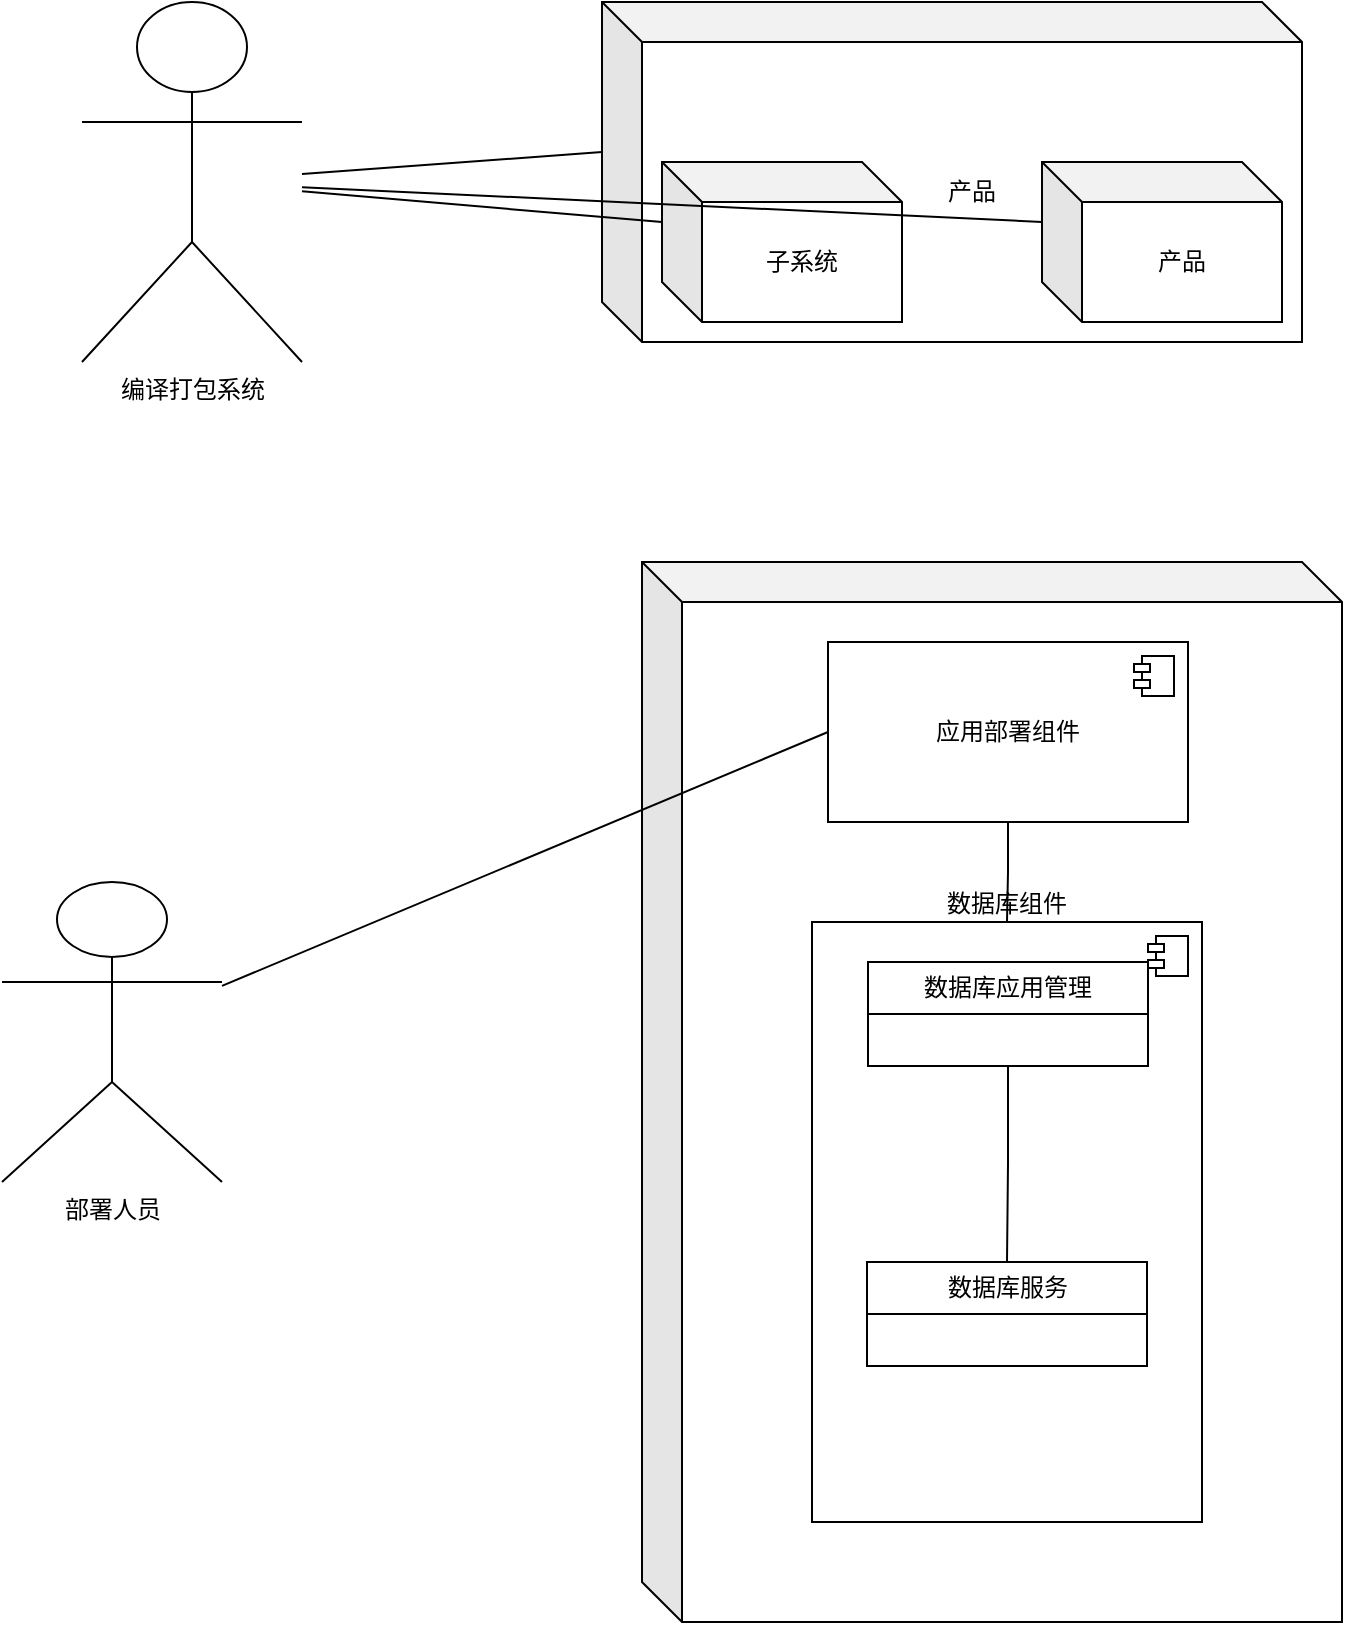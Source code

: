 <mxfile version="21.8.2" type="github">
  <diagram name="Page-1" id="dPX6eG1f9cdaJCkyswQw">
    <mxGraphModel dx="2283" dy="797" grid="1" gridSize="10" guides="1" tooltips="1" connect="1" arrows="1" fold="1" page="1" pageScale="1" pageWidth="850" pageHeight="1100" math="0" shadow="0">
      <root>
        <mxCell id="0" />
        <mxCell id="1" parent="0" />
        <mxCell id="KfY2678BrHnC9jn-HeK9-1" value="编译打包系统" style="shape=umlActor;verticalLabelPosition=bottom;verticalAlign=top;html=1;outlineConnect=0;" vertex="1" parent="1">
          <mxGeometry x="-30" y="120" width="110" height="180" as="geometry" />
        </mxCell>
        <mxCell id="KfY2678BrHnC9jn-HeK9-2" value="产品" style="shape=cube;whiteSpace=wrap;html=1;boundedLbl=1;backgroundOutline=1;darkOpacity=0.05;darkOpacity2=0.1;" vertex="1" parent="1">
          <mxGeometry x="230" y="120" width="350" height="170" as="geometry" />
        </mxCell>
        <mxCell id="KfY2678BrHnC9jn-HeK9-3" value="子系统" style="shape=cube;whiteSpace=wrap;html=1;boundedLbl=1;backgroundOutline=1;darkOpacity=0.05;darkOpacity2=0.1;" vertex="1" parent="1">
          <mxGeometry x="260" y="200" width="120" height="80" as="geometry" />
        </mxCell>
        <mxCell id="KfY2678BrHnC9jn-HeK9-4" value="产品" style="shape=cube;whiteSpace=wrap;html=1;boundedLbl=1;backgroundOutline=1;darkOpacity=0.05;darkOpacity2=0.1;" vertex="1" parent="1">
          <mxGeometry x="450" y="200" width="120" height="80" as="geometry" />
        </mxCell>
        <mxCell id="KfY2678BrHnC9jn-HeK9-5" value="部署人员" style="shape=umlActor;verticalLabelPosition=bottom;verticalAlign=top;html=1;outlineConnect=0;" vertex="1" parent="1">
          <mxGeometry x="-70" y="560" width="110" height="150" as="geometry" />
        </mxCell>
        <mxCell id="KfY2678BrHnC9jn-HeK9-8" value="" style="shape=cube;whiteSpace=wrap;html=1;boundedLbl=1;backgroundOutline=1;darkOpacity=0.05;darkOpacity2=0.1;" vertex="1" parent="1">
          <mxGeometry x="250" y="400" width="350" height="530" as="geometry" />
        </mxCell>
        <mxCell id="KfY2678BrHnC9jn-HeK9-19" style="edgeStyle=orthogonalEdgeStyle;rounded=0;orthogonalLoop=1;jettySize=auto;html=1;endArrow=none;endFill=0;" edge="1" parent="1" source="KfY2678BrHnC9jn-HeK9-9" target="KfY2678BrHnC9jn-HeK9-11">
          <mxGeometry relative="1" as="geometry" />
        </mxCell>
        <mxCell id="KfY2678BrHnC9jn-HeK9-9" value="应用部署组件" style="html=1;dropTarget=0;whiteSpace=wrap;" vertex="1" parent="1">
          <mxGeometry x="343" y="440" width="180" height="90" as="geometry" />
        </mxCell>
        <mxCell id="KfY2678BrHnC9jn-HeK9-10" value="" style="shape=module;jettyWidth=8;jettyHeight=4;" vertex="1" parent="KfY2678BrHnC9jn-HeK9-9">
          <mxGeometry x="1" width="20" height="20" relative="1" as="geometry">
            <mxPoint x="-27" y="7" as="offset" />
          </mxGeometry>
        </mxCell>
        <mxCell id="KfY2678BrHnC9jn-HeK9-11" value="数据库组件" style="html=1;dropTarget=0;whiteSpace=wrap;labelPosition=center;verticalLabelPosition=top;align=center;verticalAlign=bottom;" vertex="1" parent="1">
          <mxGeometry x="335" y="580" width="195" height="300" as="geometry" />
        </mxCell>
        <mxCell id="KfY2678BrHnC9jn-HeK9-12" value="" style="shape=module;jettyWidth=8;jettyHeight=4;" vertex="1" parent="KfY2678BrHnC9jn-HeK9-11">
          <mxGeometry x="1" width="20" height="20" relative="1" as="geometry">
            <mxPoint x="-27" y="7" as="offset" />
          </mxGeometry>
        </mxCell>
        <mxCell id="KfY2678BrHnC9jn-HeK9-20" style="edgeStyle=orthogonalEdgeStyle;rounded=0;orthogonalLoop=1;jettySize=auto;html=1;endArrow=none;endFill=0;" edge="1" parent="1" source="KfY2678BrHnC9jn-HeK9-13" target="KfY2678BrHnC9jn-HeK9-17">
          <mxGeometry relative="1" as="geometry" />
        </mxCell>
        <mxCell id="KfY2678BrHnC9jn-HeK9-13" value="数据库应用管理" style="swimlane;fontStyle=0;childLayout=stackLayout;horizontal=1;startSize=26;fillColor=none;horizontalStack=0;resizeParent=1;resizeParentMax=0;resizeLast=0;collapsible=1;marginBottom=0;whiteSpace=wrap;html=1;" vertex="1" parent="1">
          <mxGeometry x="363" y="600" width="140" height="52" as="geometry" />
        </mxCell>
        <mxCell id="KfY2678BrHnC9jn-HeK9-17" value="数据库服务" style="swimlane;fontStyle=0;childLayout=stackLayout;horizontal=1;startSize=26;fillColor=none;horizontalStack=0;resizeParent=1;resizeParentMax=0;resizeLast=0;collapsible=1;marginBottom=0;whiteSpace=wrap;html=1;" vertex="1" parent="1">
          <mxGeometry x="362.5" y="750" width="140" height="52" as="geometry" />
        </mxCell>
        <mxCell id="KfY2678BrHnC9jn-HeK9-18" style="rounded=0;orthogonalLoop=1;jettySize=auto;html=1;entryX=0;entryY=0.5;entryDx=0;entryDy=0;endArrow=none;endFill=0;" edge="1" parent="1" source="KfY2678BrHnC9jn-HeK9-5" target="KfY2678BrHnC9jn-HeK9-9">
          <mxGeometry relative="1" as="geometry" />
        </mxCell>
        <mxCell id="KfY2678BrHnC9jn-HeK9-21" style="rounded=0;orthogonalLoop=1;jettySize=auto;html=1;entryX=0;entryY=0;entryDx=0;entryDy=30;entryPerimeter=0;endArrow=none;endFill=0;" edge="1" parent="1" source="KfY2678BrHnC9jn-HeK9-1" target="KfY2678BrHnC9jn-HeK9-3">
          <mxGeometry relative="1" as="geometry" />
        </mxCell>
        <mxCell id="KfY2678BrHnC9jn-HeK9-22" style="rounded=0;orthogonalLoop=1;jettySize=auto;html=1;entryX=0;entryY=0;entryDx=0;entryDy=30;entryPerimeter=0;endArrow=none;endFill=0;" edge="1" parent="1" source="KfY2678BrHnC9jn-HeK9-1" target="KfY2678BrHnC9jn-HeK9-4">
          <mxGeometry relative="1" as="geometry" />
        </mxCell>
        <mxCell id="KfY2678BrHnC9jn-HeK9-23" style="rounded=0;orthogonalLoop=1;jettySize=auto;html=1;entryX=0;entryY=0;entryDx=0;entryDy=75;entryPerimeter=0;endArrow=none;endFill=0;" edge="1" parent="1" source="KfY2678BrHnC9jn-HeK9-1" target="KfY2678BrHnC9jn-HeK9-2">
          <mxGeometry relative="1" as="geometry" />
        </mxCell>
      </root>
    </mxGraphModel>
  </diagram>
</mxfile>
